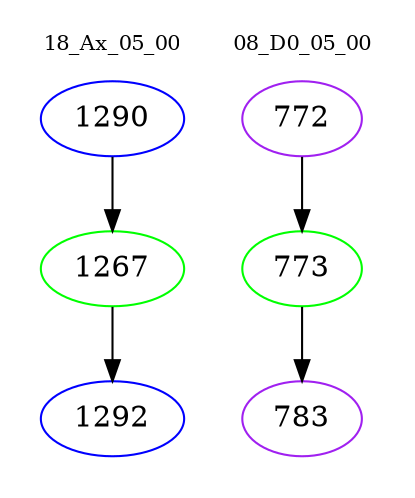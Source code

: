 digraph{
subgraph cluster_0 {
color = white
label = "18_Ax_05_00";
fontsize=10;
T0_1290 [label="1290", color="blue"]
T0_1290 -> T0_1267 [color="black"]
T0_1267 [label="1267", color="green"]
T0_1267 -> T0_1292 [color="black"]
T0_1292 [label="1292", color="blue"]
}
subgraph cluster_1 {
color = white
label = "08_D0_05_00";
fontsize=10;
T1_772 [label="772", color="purple"]
T1_772 -> T1_773 [color="black"]
T1_773 [label="773", color="green"]
T1_773 -> T1_783 [color="black"]
T1_783 [label="783", color="purple"]
}
}
